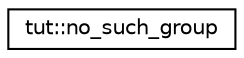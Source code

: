 digraph G
{
  edge [fontname="Helvetica",fontsize="10",labelfontname="Helvetica",labelfontsize="10"];
  node [fontname="Helvetica",fontsize="10",shape=record];
  rankdir="LR";
  Node1 [label="tut::no_such_group",height=0.2,width=0.4,color="black", fillcolor="white", style="filled",URL="$structtut_1_1no__such__group.html",tooltip="Group not found exception."];
}
